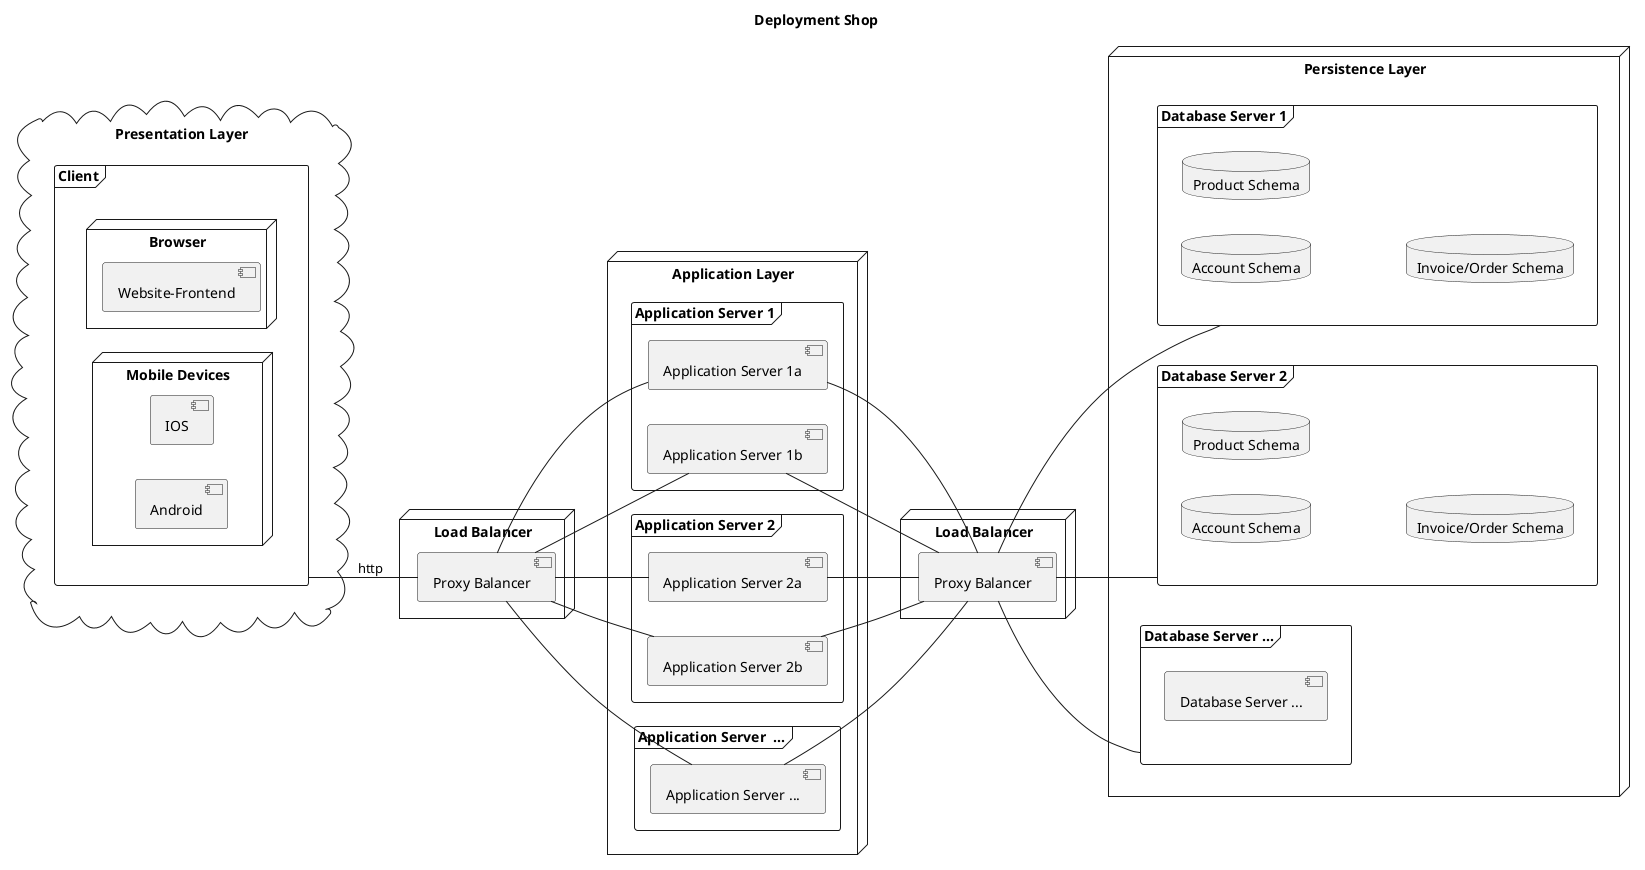 @startuml
title Deployment Shop
left to right direction
cloud "Presentation Layer" as pl {
  frame "Client" as pl_client {
    node "Browser" as web {
      [Website-Frontend]
    }
    node "Mobile Devices" as app {
      [IOS]
      [Android]
    }
  }
}

node "Load Balancer" as lb_front {
  [Proxy Balancer] as lb_front1
}

node "Application Layer" as al {
  frame "Application Server 1" as as1 {
    [Application Server 1a] as as_1a
    [Application Server 1b] as as_1b
  }
  frame "Application Server 2" as as2 {
    [Application Server 2a] as as_2a
    [Application Server 2b] as as_2b
  }
  frame "Application Server  ..." as "as..." {
    [Application Server ...] as as_...
  }
}

node "Load Balancer" as lb_back {
  [Proxy Balancer] as lb_back1
}

node "Persistence Layer" as dbl {
  frame "Database Server 1" as db_1 {
    database "Account Schema" as db_1a
    database "Product Schema" as db_1b
    database "Invoice/Order Schema" as db_1c

  }
  frame "Database Server 2" as db_2 {
    database "Account Schema" as db_2a
    database "Product Schema" as db_2b
    database "Invoice/Order Schema" as db_2c

  }
  frame "Database Server ..." as db_x {
    [Database Server ...] as db_xx
  }
}

/'assoziationen'/
pl_client -- lb_front1 :http

lb_front1 -- as_1a
lb_front1 -- as_1b
lb_front1 -- as_2a
lb_front1 -- as_2b
lb_front1 -- as_...

as_1a -- lb_back1
as_1b -- lb_back1
as_2a -- lb_back1
as_2b -- lb_back1
as_... -- lb_back1

/'lb_back1 -- db_1a
lb_back1 -- db_1b
lb_back1 -- db_1c
lb_back1 -- db_2a
lb_back1 -- db_2b
lb_back1 -- db_2c
lb_back1 -- db_x'/

lb_back1 -- db_1
lb_back1 -- db_2
lb_back1 -- db_x


/'skinparam componentStyle uml2
package "Some Group" {
  interface HTTP as httpEndpoint
  [First Component]
  [Another Component]
}
node "Other Groups" {
  FTP - [Second Component]
}
cloud {
  [Example 1]
}
database "MySql" {
  folder "This is my folder" {
    [Folder 3]
  }
  frame "Foo" {
    [Frame 4]
  }
}
httpEndpoint - [First Component]
[First Component] --> FTP
[Another Component] --> [Example 1]
[Example 1] --> [Folder 3]'/
@enduml
